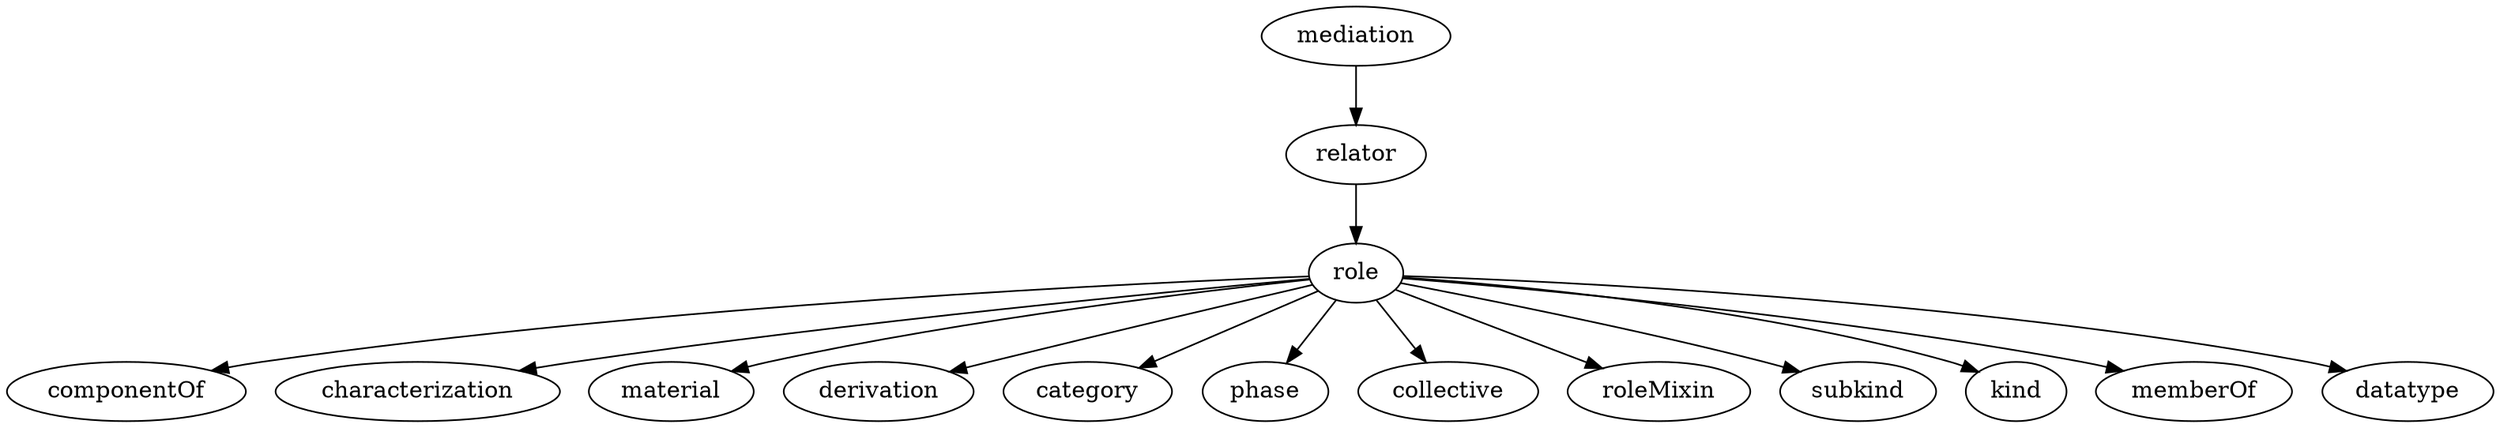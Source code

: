 strict digraph  {
mediation;
relator;
role;
componentOf;
characterization;
material;
derivation;
category;
phase;
collective;
roleMixin;
subkind;
kind;
memberOf;
datatype;
mediation -> relator;
relator -> role;
role -> componentOf;
role -> characterization;
role -> material;
role -> derivation;
role -> category;
role -> phase;
role -> collective;
role -> roleMixin;
role -> subkind;
role -> kind;
role -> memberOf;
role -> datatype;
}

